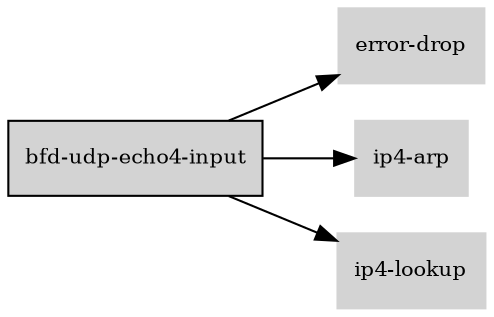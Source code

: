 digraph "bfd_udp_echo4_input_subgraph" {
  rankdir=LR;
  node [shape=box, style=filled, fontsize=10, color=lightgray, fontcolor=black, fillcolor=lightgray];
  "bfd-udp-echo4-input" [color=black, fontcolor=black, fillcolor=lightgray];
  edge [fontsize=8];
  "bfd-udp-echo4-input" -> "error-drop";
  "bfd-udp-echo4-input" -> "ip4-arp";
  "bfd-udp-echo4-input" -> "ip4-lookup";
}
